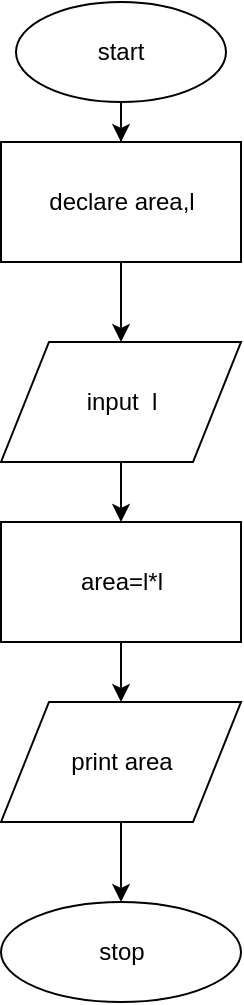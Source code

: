 <mxfile version="12.1.3" pages="1"><diagram id="SfDZ0ejXaMLmgd1xixos" name="Page-1"><mxGraphModel dx="1312" dy="362" grid="1" gridSize="10" guides="1" tooltips="1" connect="1" arrows="1" fold="1" page="1" pageScale="1" pageWidth="850" pageHeight="1100" math="0" shadow="0"><root><mxCell id="0"/><mxCell id="1" parent="0"/><mxCell id="fyTXrau6oDgrHHAhK1DO-7" value="" style="edgeStyle=orthogonalEdgeStyle;rounded=0;orthogonalLoop=1;jettySize=auto;html=1;" edge="1" parent="1" source="fyTXrau6oDgrHHAhK1DO-1" target="fyTXrau6oDgrHHAhK1DO-2"><mxGeometry relative="1" as="geometry"/></mxCell><mxCell id="fyTXrau6oDgrHHAhK1DO-1" value="start" style="ellipse;whiteSpace=wrap;html=1;" vertex="1" parent="1"><mxGeometry x="305" width="105" height="50" as="geometry"/></mxCell><mxCell id="fyTXrau6oDgrHHAhK1DO-8" value="" style="edgeStyle=orthogonalEdgeStyle;rounded=0;orthogonalLoop=1;jettySize=auto;html=1;" edge="1" parent="1" source="fyTXrau6oDgrHHAhK1DO-2" target="fyTXrau6oDgrHHAhK1DO-3"><mxGeometry relative="1" as="geometry"/></mxCell><mxCell id="fyTXrau6oDgrHHAhK1DO-2" value="declare area,l" style="rounded=0;whiteSpace=wrap;html=1;" vertex="1" parent="1"><mxGeometry x="297.5" y="70" width="120" height="60" as="geometry"/></mxCell><mxCell id="fyTXrau6oDgrHHAhK1DO-9" value="" style="edgeStyle=orthogonalEdgeStyle;rounded=0;orthogonalLoop=1;jettySize=auto;html=1;" edge="1" parent="1" source="fyTXrau6oDgrHHAhK1DO-3" target="fyTXrau6oDgrHHAhK1DO-4"><mxGeometry relative="1" as="geometry"/></mxCell><mxCell id="fyTXrau6oDgrHHAhK1DO-3" value="input&amp;nbsp; l" style="shape=parallelogram;perimeter=parallelogramPerimeter;whiteSpace=wrap;html=1;" vertex="1" parent="1"><mxGeometry x="297.5" y="170" width="120" height="60" as="geometry"/></mxCell><mxCell id="fyTXrau6oDgrHHAhK1DO-10" value="" style="edgeStyle=orthogonalEdgeStyle;rounded=0;orthogonalLoop=1;jettySize=auto;html=1;" edge="1" parent="1" source="fyTXrau6oDgrHHAhK1DO-4" target="fyTXrau6oDgrHHAhK1DO-5"><mxGeometry relative="1" as="geometry"/></mxCell><mxCell id="fyTXrau6oDgrHHAhK1DO-4" value="area=l*l" style="rounded=0;whiteSpace=wrap;html=1;" vertex="1" parent="1"><mxGeometry x="297.5" y="260" width="120" height="60" as="geometry"/></mxCell><mxCell id="fyTXrau6oDgrHHAhK1DO-11" value="" style="edgeStyle=orthogonalEdgeStyle;rounded=0;orthogonalLoop=1;jettySize=auto;html=1;" edge="1" parent="1" source="fyTXrau6oDgrHHAhK1DO-5" target="fyTXrau6oDgrHHAhK1DO-6"><mxGeometry relative="1" as="geometry"/></mxCell><mxCell id="fyTXrau6oDgrHHAhK1DO-5" value="print area" style="shape=parallelogram;perimeter=parallelogramPerimeter;whiteSpace=wrap;html=1;" vertex="1" parent="1"><mxGeometry x="297.5" y="350" width="120" height="60" as="geometry"/></mxCell><mxCell id="fyTXrau6oDgrHHAhK1DO-6" value="stop" style="ellipse;whiteSpace=wrap;html=1;" vertex="1" parent="1"><mxGeometry x="297.5" y="450" width="120" height="50" as="geometry"/></mxCell></root></mxGraphModel></diagram></mxfile>